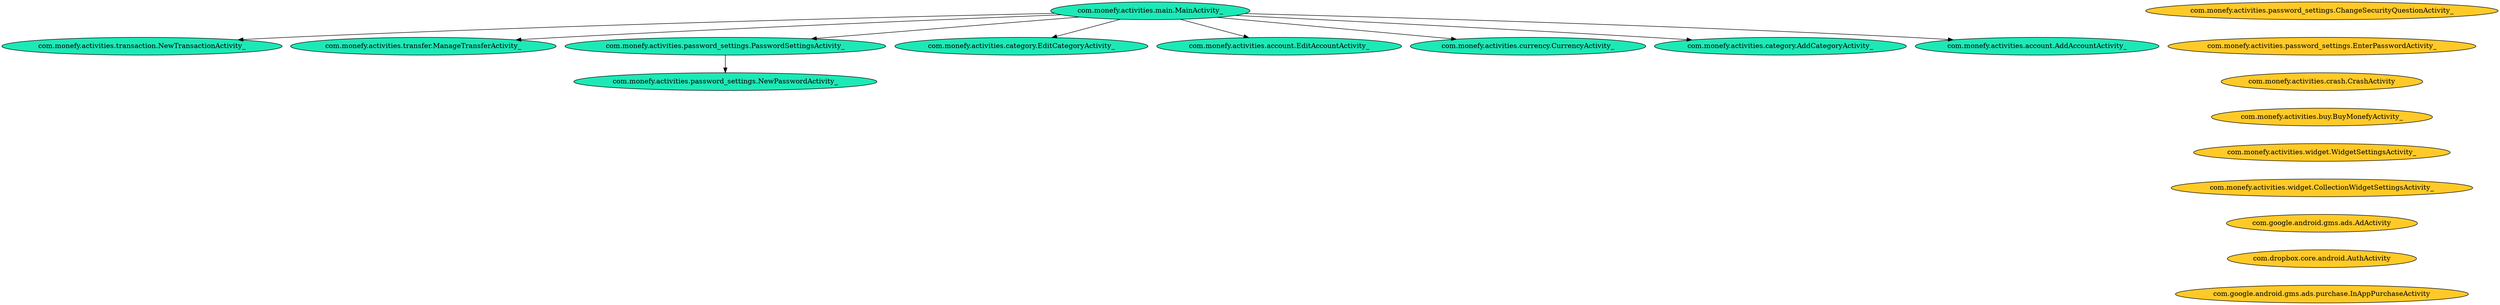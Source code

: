 digraph G {
	graph [overlap=false];
	"com.monefy.activities.main.MainActivity_"	 [fillcolor="#1de9b6",
		style=filled];
	"com.monefy.activities.transaction.NewTransactionActivity_"	 [fillcolor="#1de9b6",
		style=filled];
	"com.monefy.activities.main.MainActivity_" -> "com.monefy.activities.transaction.NewTransactionActivity_"	 [minlen=1];
	"com.monefy.activities.transfer.ManageTransferActivity_"	 [fillcolor="#1de9b6",
		style=filled];
	"com.monefy.activities.main.MainActivity_" -> "com.monefy.activities.transfer.ManageTransferActivity_"	 [minlen=1];
	"com.monefy.activities.password_settings.PasswordSettingsActivity_"	 [fillcolor="#1de9b6",
		style=filled];
	"com.monefy.activities.main.MainActivity_" -> "com.monefy.activities.password_settings.PasswordSettingsActivity_"	 [minlen=1];
	"com.monefy.activities.category.EditCategoryActivity_"	 [fillcolor="#1de9b6",
		style=filled];
	"com.monefy.activities.main.MainActivity_" -> "com.monefy.activities.category.EditCategoryActivity_"	 [minlen=1];
	"com.monefy.activities.account.EditAccountActivity_"	 [fillcolor="#1de9b6",
		style=filled];
	"com.monefy.activities.main.MainActivity_" -> "com.monefy.activities.account.EditAccountActivity_"	 [minlen=1];
	"com.monefy.activities.currency.CurrencyActivity_"	 [fillcolor="#1de9b6",
		style=filled];
	"com.monefy.activities.main.MainActivity_" -> "com.monefy.activities.currency.CurrencyActivity_"	 [minlen=1];
	"com.monefy.activities.category.AddCategoryActivity_"	 [fillcolor="#1de9b6",
		style=filled];
	"com.monefy.activities.main.MainActivity_" -> "com.monefy.activities.category.AddCategoryActivity_"	 [minlen=1];
	"com.monefy.activities.account.AddAccountActivity_"	 [fillcolor="#1de9b6",
		style=filled];
	"com.monefy.activities.main.MainActivity_" -> "com.monefy.activities.account.AddAccountActivity_"	 [minlen=1];
	"com.monefy.activities.password_settings.NewPasswordActivity_"	 [fillcolor="#1de9b6",
		style=filled];
	"com.monefy.activities.password_settings.PasswordSettingsActivity_" -> "com.monefy.activities.password_settings.NewPasswordActivity_"	 [minlen=1];
	"com.monefy.activities.password_settings.ChangeSecurityQuestionActivity_"	 [fillcolor="#ffca28",
		style=filled];
	"com.monefy.activities.password_settings.EnterPasswordActivity_"	 [fillcolor="#ffca28",
		style=filled];
	"com.monefy.activities.password_settings.ChangeSecurityQuestionActivity_" -> "com.monefy.activities.password_settings.EnterPasswordActivity_"	 [style=invis];
	"com.monefy.activities.crash.CrashActivity"	 [fillcolor="#ffca28",
		style=filled];
	"com.monefy.activities.password_settings.EnterPasswordActivity_" -> "com.monefy.activities.crash.CrashActivity"	 [style=invis];
	"com.monefy.activities.buy.BuyMonefyActivity_"	 [fillcolor="#ffca28",
		style=filled];
	"com.monefy.activities.crash.CrashActivity" -> "com.monefy.activities.buy.BuyMonefyActivity_"	 [style=invis];
	"com.monefy.activities.widget.WidgetSettingsActivity_"	 [fillcolor="#ffca28",
		style=filled];
	"com.monefy.activities.buy.BuyMonefyActivity_" -> "com.monefy.activities.widget.WidgetSettingsActivity_"	 [style=invis];
	"com.monefy.activities.widget.CollectionWidgetSettingsActivity_"	 [fillcolor="#ffca28",
		style=filled];
	"com.monefy.activities.widget.WidgetSettingsActivity_" -> "com.monefy.activities.widget.CollectionWidgetSettingsActivity_"	 [style=invis];
	"com.google.android.gms.ads.AdActivity"	 [fillcolor="#ffca28",
		style=filled];
	"com.monefy.activities.widget.CollectionWidgetSettingsActivity_" -> "com.google.android.gms.ads.AdActivity"	 [style=invis];
	"com.dropbox.core.android.AuthActivity"	 [fillcolor="#ffca28",
		style=filled];
	"com.google.android.gms.ads.AdActivity" -> "com.dropbox.core.android.AuthActivity"	 [style=invis];
	"com.google.android.gms.ads.purchase.InAppPurchaseActivity"	 [fillcolor="#ffca28",
		style=filled];
	"com.dropbox.core.android.AuthActivity" -> "com.google.android.gms.ads.purchase.InAppPurchaseActivity"	 [style=invis];
}
